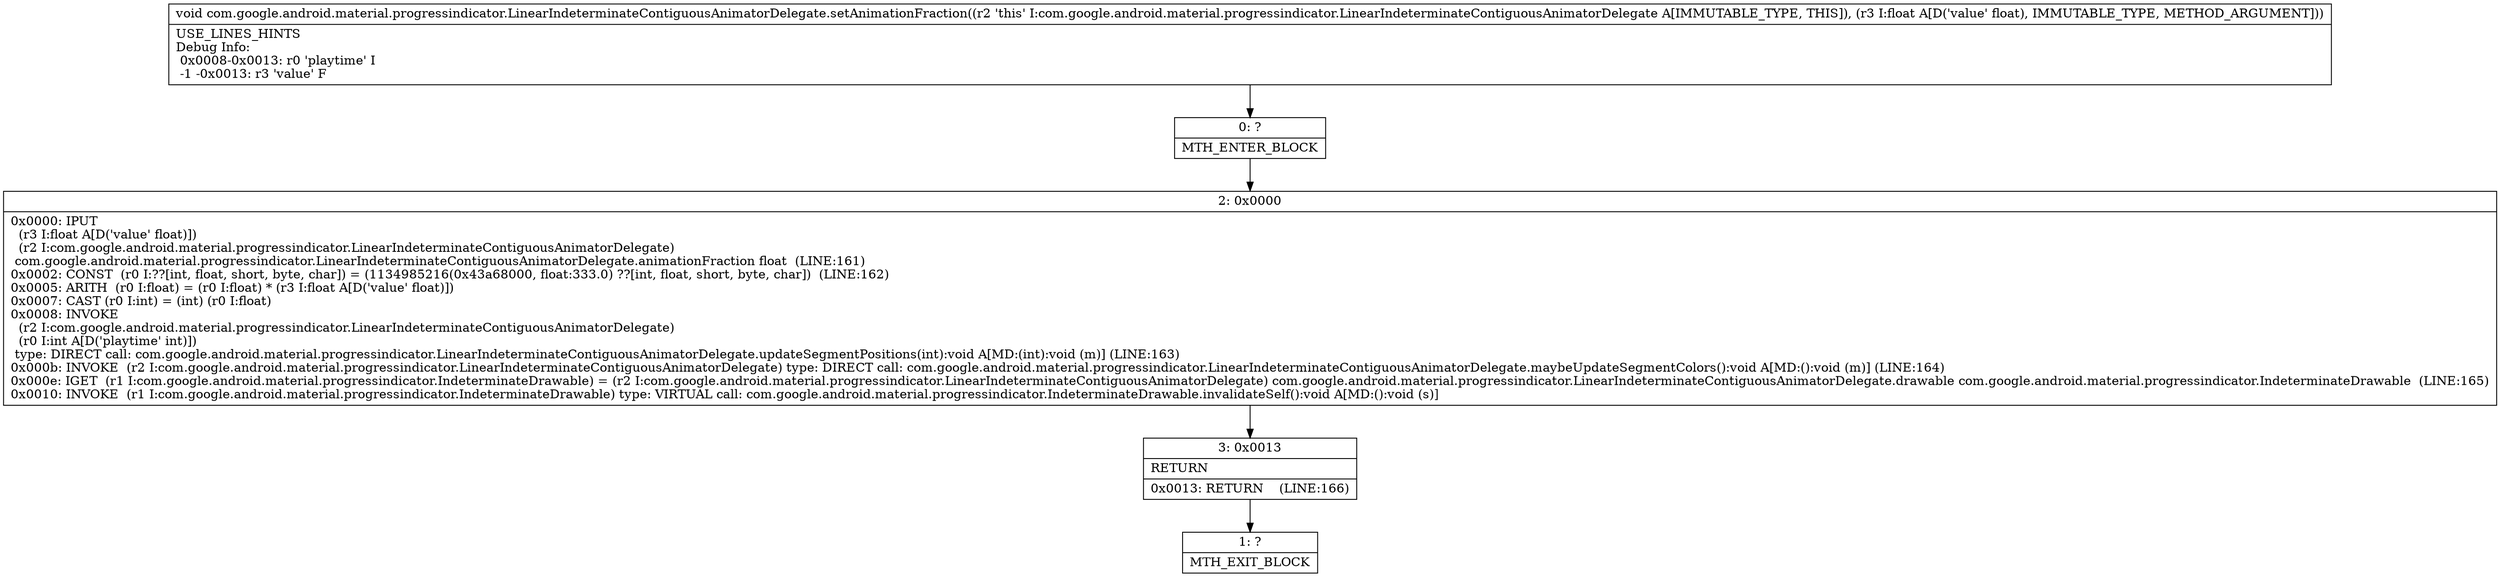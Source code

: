 digraph "CFG forcom.google.android.material.progressindicator.LinearIndeterminateContiguousAnimatorDelegate.setAnimationFraction(F)V" {
Node_0 [shape=record,label="{0\:\ ?|MTH_ENTER_BLOCK\l}"];
Node_2 [shape=record,label="{2\:\ 0x0000|0x0000: IPUT  \l  (r3 I:float A[D('value' float)])\l  (r2 I:com.google.android.material.progressindicator.LinearIndeterminateContiguousAnimatorDelegate)\l com.google.android.material.progressindicator.LinearIndeterminateContiguousAnimatorDelegate.animationFraction float  (LINE:161)\l0x0002: CONST  (r0 I:??[int, float, short, byte, char]) = (1134985216(0x43a68000, float:333.0) ??[int, float, short, byte, char])  (LINE:162)\l0x0005: ARITH  (r0 I:float) = (r0 I:float) * (r3 I:float A[D('value' float)]) \l0x0007: CAST (r0 I:int) = (int) (r0 I:float) \l0x0008: INVOKE  \l  (r2 I:com.google.android.material.progressindicator.LinearIndeterminateContiguousAnimatorDelegate)\l  (r0 I:int A[D('playtime' int)])\l type: DIRECT call: com.google.android.material.progressindicator.LinearIndeterminateContiguousAnimatorDelegate.updateSegmentPositions(int):void A[MD:(int):void (m)] (LINE:163)\l0x000b: INVOKE  (r2 I:com.google.android.material.progressindicator.LinearIndeterminateContiguousAnimatorDelegate) type: DIRECT call: com.google.android.material.progressindicator.LinearIndeterminateContiguousAnimatorDelegate.maybeUpdateSegmentColors():void A[MD:():void (m)] (LINE:164)\l0x000e: IGET  (r1 I:com.google.android.material.progressindicator.IndeterminateDrawable) = (r2 I:com.google.android.material.progressindicator.LinearIndeterminateContiguousAnimatorDelegate) com.google.android.material.progressindicator.LinearIndeterminateContiguousAnimatorDelegate.drawable com.google.android.material.progressindicator.IndeterminateDrawable  (LINE:165)\l0x0010: INVOKE  (r1 I:com.google.android.material.progressindicator.IndeterminateDrawable) type: VIRTUAL call: com.google.android.material.progressindicator.IndeterminateDrawable.invalidateSelf():void A[MD:():void (s)]\l}"];
Node_3 [shape=record,label="{3\:\ 0x0013|RETURN\l|0x0013: RETURN    (LINE:166)\l}"];
Node_1 [shape=record,label="{1\:\ ?|MTH_EXIT_BLOCK\l}"];
MethodNode[shape=record,label="{void com.google.android.material.progressindicator.LinearIndeterminateContiguousAnimatorDelegate.setAnimationFraction((r2 'this' I:com.google.android.material.progressindicator.LinearIndeterminateContiguousAnimatorDelegate A[IMMUTABLE_TYPE, THIS]), (r3 I:float A[D('value' float), IMMUTABLE_TYPE, METHOD_ARGUMENT]))  | USE_LINES_HINTS\lDebug Info:\l  0x0008\-0x0013: r0 'playtime' I\l  \-1 \-0x0013: r3 'value' F\l}"];
MethodNode -> Node_0;Node_0 -> Node_2;
Node_2 -> Node_3;
Node_3 -> Node_1;
}

